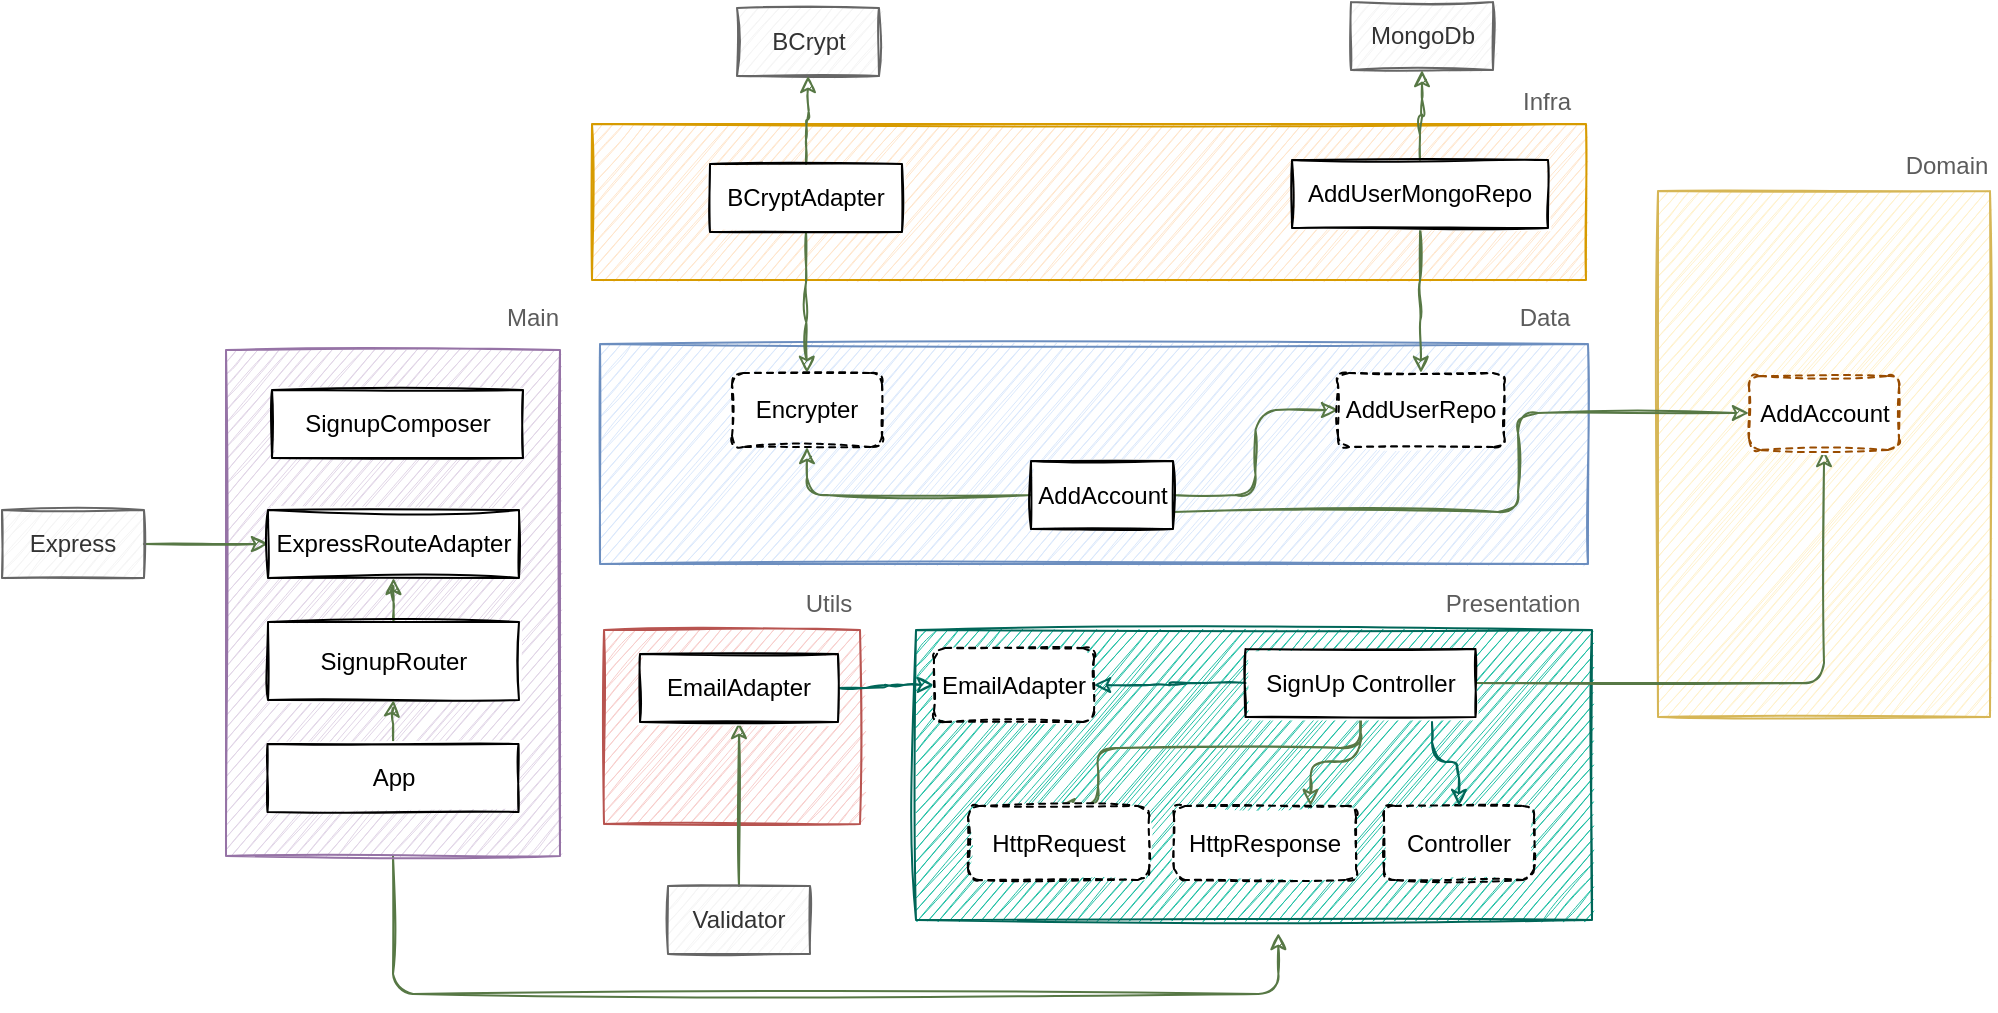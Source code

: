 <mxfile version="14.6.6" type="github">
  <diagram id="7C1zHKz_L_XaID7tGxn1" name="Page-1">
    <mxGraphModel dx="1613" dy="1683" grid="0" gridSize="10" guides="1" tooltips="1" connect="1" arrows="1" fold="1" page="1" pageScale="1" pageWidth="827" pageHeight="1169" math="0" shadow="0">
      <root>
        <mxCell id="0" />
        <mxCell id="1" parent="0" />
        <mxCell id="nDdKCuJg6omg3RGkGIXK-39" value="" style="rounded=0;whiteSpace=wrap;html=1;sketch=1;strokeColor=#d79b00;fillColor=#ffe6cc;" vertex="1" parent="1">
          <mxGeometry x="145" y="-45" width="497" height="78" as="geometry" />
        </mxCell>
        <mxCell id="nDdKCuJg6omg3RGkGIXK-74" style="edgeStyle=orthogonalEdgeStyle;rounded=1;sketch=1;orthogonalLoop=1;jettySize=auto;html=1;fontColor=#5C5C5C;strokeColor=#577845;fillColor=#21C0A5;entryX=0.536;entryY=1.045;entryDx=0;entryDy=0;entryPerimeter=0;exitX=0.5;exitY=1;exitDx=0;exitDy=0;" edge="1" parent="1" source="nDdKCuJg6omg3RGkGIXK-52" target="nDdKCuJg6omg3RGkGIXK-4">
          <mxGeometry relative="1" as="geometry">
            <mxPoint x="45.5" y="445" as="targetPoint" />
            <Array as="points">
              <mxPoint x="46" y="390" />
              <mxPoint x="488" y="390" />
            </Array>
          </mxGeometry>
        </mxCell>
        <mxCell id="nDdKCuJg6omg3RGkGIXK-52" value="" style="rounded=0;whiteSpace=wrap;html=1;sketch=1;strokeColor=#9673a6;fillColor=#e1d5e7;" vertex="1" parent="1">
          <mxGeometry x="-38" y="68" width="167" height="253" as="geometry" />
        </mxCell>
        <mxCell id="nDdKCuJg6omg3RGkGIXK-4" value="" style="rounded=0;whiteSpace=wrap;html=1;sketch=1;fontColor=#5C5C5C;strokeColor=#006658;fillColor=#21C0A5;" vertex="1" parent="1">
          <mxGeometry x="307" y="208" width="338" height="145" as="geometry" />
        </mxCell>
        <mxCell id="nDdKCuJg6omg3RGkGIXK-5" value="Presentation" style="text;html=1;align=center;verticalAlign=middle;resizable=0;points=[];autosize=1;strokeColor=none;fontColor=#5C5C5C;" vertex="1" parent="1">
          <mxGeometry x="566" y="186" width="77" height="18" as="geometry" />
        </mxCell>
        <mxCell id="nDdKCuJg6omg3RGkGIXK-6" value="" style="rounded=0;whiteSpace=wrap;html=1;sketch=1;strokeColor=#6c8ebf;fillColor=#dae8fc;" vertex="1" parent="1">
          <mxGeometry x="149" y="65" width="494" height="110" as="geometry" />
        </mxCell>
        <mxCell id="nDdKCuJg6omg3RGkGIXK-7" value="Data" style="text;html=1;align=center;verticalAlign=middle;resizable=0;points=[];autosize=1;strokeColor=none;fontColor=#5C5C5C;" vertex="1" parent="1">
          <mxGeometry x="601" y="42" width="40" height="20" as="geometry" />
        </mxCell>
        <mxCell id="nDdKCuJg6omg3RGkGIXK-8" value="" style="rounded=0;whiteSpace=wrap;html=1;sketch=1;strokeColor=#d6b656;fillColor=#fff2cc;" vertex="1" parent="1">
          <mxGeometry x="678" y="-11.5" width="166" height="263" as="geometry" />
        </mxCell>
        <mxCell id="nDdKCuJg6omg3RGkGIXK-9" value="" style="rounded=0;whiteSpace=wrap;html=1;sketch=1;strokeColor=#b85450;fillColor=#f8cecc;" vertex="1" parent="1">
          <mxGeometry x="151" y="208" width="128" height="97" as="geometry" />
        </mxCell>
        <mxCell id="nDdKCuJg6omg3RGkGIXK-10" value="Domain" style="text;html=1;align=center;verticalAlign=middle;resizable=0;points=[];autosize=1;strokeColor=none;fontColor=#5C5C5C;" vertex="1" parent="1">
          <mxGeometry x="796" y="-33" width="51" height="18" as="geometry" />
        </mxCell>
        <mxCell id="nDdKCuJg6omg3RGkGIXK-11" value="Utils" style="text;html=1;align=center;verticalAlign=middle;resizable=0;points=[];autosize=1;strokeColor=none;fontColor=#5C5C5C;" vertex="1" parent="1">
          <mxGeometry x="246" y="186" width="33" height="18" as="geometry" />
        </mxCell>
        <mxCell id="nDdKCuJg6omg3RGkGIXK-18" style="edgeStyle=orthogonalEdgeStyle;rounded=1;sketch=1;orthogonalLoop=1;jettySize=auto;html=1;exitX=0.5;exitY=1;exitDx=0;exitDy=0;entryX=0.5;entryY=0;entryDx=0;entryDy=0;fontColor=#5C5C5C;strokeColor=#006658;fillColor=#21C0A5;" edge="1" parent="1" source="nDdKCuJg6omg3RGkGIXK-17">
          <mxGeometry relative="1" as="geometry">
            <mxPoint x="447" y="484" as="targetPoint" />
          </mxGeometry>
        </mxCell>
        <mxCell id="nDdKCuJg6omg3RGkGIXK-19" value="Controller" style="rounded=1;whiteSpace=wrap;html=1;sketch=1;dashed=1;shadow=0;" vertex="1" parent="1">
          <mxGeometry x="541" y="296" width="75" height="37" as="geometry" />
        </mxCell>
        <mxCell id="nDdKCuJg6omg3RGkGIXK-22" style="edgeStyle=orthogonalEdgeStyle;rounded=1;sketch=1;orthogonalLoop=1;jettySize=auto;html=1;exitX=0.811;exitY=1.074;exitDx=0;exitDy=0;entryX=0.5;entryY=0;entryDx=0;entryDy=0;fontColor=#5C5C5C;strokeColor=#006658;fillColor=#21C0A5;exitPerimeter=0;" edge="1" parent="1" source="nDdKCuJg6omg3RGkGIXK-21" target="nDdKCuJg6omg3RGkGIXK-19">
          <mxGeometry relative="1" as="geometry">
            <Array as="points">
              <mxPoint x="565" y="274" />
              <mxPoint x="579" y="274" />
            </Array>
          </mxGeometry>
        </mxCell>
        <mxCell id="nDdKCuJg6omg3RGkGIXK-32" style="edgeStyle=orthogonalEdgeStyle;rounded=1;sketch=1;orthogonalLoop=1;jettySize=auto;html=1;exitX=0;exitY=0.5;exitDx=0;exitDy=0;entryX=1;entryY=0.5;entryDx=0;entryDy=0;fontColor=#5C5C5C;strokeColor=#006658;fillColor=#21C0A5;" edge="1" parent="1" source="nDdKCuJg6omg3RGkGIXK-21" target="nDdKCuJg6omg3RGkGIXK-31">
          <mxGeometry relative="1" as="geometry" />
        </mxCell>
        <mxCell id="nDdKCuJg6omg3RGkGIXK-57" style="edgeStyle=orthogonalEdgeStyle;rounded=1;sketch=1;orthogonalLoop=1;jettySize=auto;html=1;entryX=0.5;entryY=1;entryDx=0;entryDy=0;fontColor=#5C5C5C;strokeColor=#577845;fillColor=#21C0A5;" edge="1" parent="1" source="nDdKCuJg6omg3RGkGIXK-21" target="nDdKCuJg6omg3RGkGIXK-23">
          <mxGeometry relative="1" as="geometry" />
        </mxCell>
        <mxCell id="nDdKCuJg6omg3RGkGIXK-77" style="edgeStyle=orthogonalEdgeStyle;rounded=1;sketch=1;orthogonalLoop=1;jettySize=auto;html=1;entryX=0.75;entryY=0;entryDx=0;entryDy=0;fontColor=#5C5C5C;strokeColor=#577845;fillColor=#21C0A5;" edge="1" parent="1" source="nDdKCuJg6omg3RGkGIXK-21" target="nDdKCuJg6omg3RGkGIXK-76">
          <mxGeometry relative="1" as="geometry" />
        </mxCell>
        <mxCell id="nDdKCuJg6omg3RGkGIXK-78" style="edgeStyle=orthogonalEdgeStyle;rounded=1;sketch=1;orthogonalLoop=1;jettySize=auto;html=1;entryX=0.5;entryY=0;entryDx=0;entryDy=0;fontColor=#5C5C5C;strokeColor=#577845;fillColor=#21C0A5;" edge="1" parent="1" source="nDdKCuJg6omg3RGkGIXK-21" target="nDdKCuJg6omg3RGkGIXK-75">
          <mxGeometry relative="1" as="geometry">
            <Array as="points">
              <mxPoint x="529" y="267" />
              <mxPoint x="398" y="267" />
            </Array>
          </mxGeometry>
        </mxCell>
        <mxCell id="nDdKCuJg6omg3RGkGIXK-21" value="SignUp Controller" style="rounded=0;whiteSpace=wrap;html=1;sketch=1;" vertex="1" parent="1">
          <mxGeometry x="471.75" y="217.5" width="115" height="34" as="geometry" />
        </mxCell>
        <mxCell id="nDdKCuJg6omg3RGkGIXK-23" value="AddAccount" style="rounded=1;whiteSpace=wrap;html=1;sketch=1;dashed=1;shadow=0;strokeColor=#994C00;" vertex="1" parent="1">
          <mxGeometry x="723.5" y="81" width="75" height="37" as="geometry" />
        </mxCell>
        <mxCell id="nDdKCuJg6omg3RGkGIXK-24" value="MongoDb" style="rounded=0;whiteSpace=wrap;html=1;sketch=1;fillColor=#f5f5f5;strokeColor=#666666;fontColor=#333333;" vertex="1" parent="1">
          <mxGeometry x="524.5" y="-106" width="71" height="34" as="geometry" />
        </mxCell>
        <mxCell id="nDdKCuJg6omg3RGkGIXK-61" style="edgeStyle=orthogonalEdgeStyle;rounded=1;sketch=1;orthogonalLoop=1;jettySize=auto;html=1;entryX=0.5;entryY=1;entryDx=0;entryDy=0;fontColor=#5C5C5C;strokeColor=#577845;fillColor=#21C0A5;" edge="1" parent="1" source="nDdKCuJg6omg3RGkGIXK-25" target="nDdKCuJg6omg3RGkGIXK-29">
          <mxGeometry relative="1" as="geometry" />
        </mxCell>
        <mxCell id="nDdKCuJg6omg3RGkGIXK-25" value="Validator" style="rounded=0;whiteSpace=wrap;html=1;sketch=1;fillColor=#f5f5f5;strokeColor=#666666;fontColor=#333333;" vertex="1" parent="1">
          <mxGeometry x="183" y="336" width="71" height="34" as="geometry" />
        </mxCell>
        <mxCell id="nDdKCuJg6omg3RGkGIXK-26" value="BCrypt" style="rounded=0;whiteSpace=wrap;html=1;sketch=1;fillColor=#f5f5f5;strokeColor=#666666;fontColor=#333333;" vertex="1" parent="1">
          <mxGeometry x="217.5" y="-103" width="71" height="34" as="geometry" />
        </mxCell>
        <mxCell id="nDdKCuJg6omg3RGkGIXK-33" style="edgeStyle=orthogonalEdgeStyle;rounded=1;sketch=1;orthogonalLoop=1;jettySize=auto;html=1;exitX=1;exitY=0.5;exitDx=0;exitDy=0;fontColor=#5C5C5C;strokeColor=#006658;fillColor=#21C0A5;" edge="1" parent="1" source="nDdKCuJg6omg3RGkGIXK-29" target="nDdKCuJg6omg3RGkGIXK-31">
          <mxGeometry relative="1" as="geometry" />
        </mxCell>
        <mxCell id="nDdKCuJg6omg3RGkGIXK-29" value="EmailAdapter" style="rounded=0;whiteSpace=wrap;html=1;sketch=1;" vertex="1" parent="1">
          <mxGeometry x="169" y="220" width="99" height="34" as="geometry" />
        </mxCell>
        <mxCell id="nDdKCuJg6omg3RGkGIXK-31" value="EmailAdapter" style="rounded=1;whiteSpace=wrap;html=1;sketch=1;dashed=1;shadow=0;" vertex="1" parent="1">
          <mxGeometry x="316" y="217" width="80" height="37" as="geometry" />
        </mxCell>
        <mxCell id="nDdKCuJg6omg3RGkGIXK-43" style="edgeStyle=orthogonalEdgeStyle;rounded=1;sketch=1;orthogonalLoop=1;jettySize=auto;html=1;fontColor=#5C5C5C;strokeColor=#577845;fillColor=#21C0A5;" edge="1" parent="1" source="nDdKCuJg6omg3RGkGIXK-37" target="nDdKCuJg6omg3RGkGIXK-41">
          <mxGeometry relative="1" as="geometry" />
        </mxCell>
        <mxCell id="nDdKCuJg6omg3RGkGIXK-59" style="edgeStyle=orthogonalEdgeStyle;rounded=1;sketch=1;orthogonalLoop=1;jettySize=auto;html=1;entryX=0;entryY=0.5;entryDx=0;entryDy=0;fontColor=#5C5C5C;strokeColor=#577845;fillColor=#21C0A5;" edge="1" parent="1" source="nDdKCuJg6omg3RGkGIXK-37" target="nDdKCuJg6omg3RGkGIXK-23">
          <mxGeometry relative="1" as="geometry">
            <Array as="points">
              <mxPoint x="608" y="149" />
              <mxPoint x="608" y="100" />
            </Array>
          </mxGeometry>
        </mxCell>
        <mxCell id="nDdKCuJg6omg3RGkGIXK-60" style="edgeStyle=orthogonalEdgeStyle;rounded=1;sketch=1;orthogonalLoop=1;jettySize=auto;html=1;entryX=0;entryY=0.5;entryDx=0;entryDy=0;fontColor=#5C5C5C;strokeColor=#577845;fillColor=#21C0A5;" edge="1" parent="1" source="nDdKCuJg6omg3RGkGIXK-37" target="nDdKCuJg6omg3RGkGIXK-48">
          <mxGeometry relative="1" as="geometry" />
        </mxCell>
        <mxCell id="nDdKCuJg6omg3RGkGIXK-37" value="AddAccount" style="rounded=0;whiteSpace=wrap;html=1;sketch=1;" vertex="1" parent="1">
          <mxGeometry x="364.5" y="123.5" width="71" height="34" as="geometry" />
        </mxCell>
        <mxCell id="nDdKCuJg6omg3RGkGIXK-44" style="edgeStyle=orthogonalEdgeStyle;rounded=1;sketch=1;orthogonalLoop=1;jettySize=auto;html=1;fontColor=#5C5C5C;strokeColor=#577845;fillColor=#21C0A5;" edge="1" parent="1" source="nDdKCuJg6omg3RGkGIXK-40" target="nDdKCuJg6omg3RGkGIXK-41">
          <mxGeometry relative="1" as="geometry" />
        </mxCell>
        <mxCell id="nDdKCuJg6omg3RGkGIXK-45" style="edgeStyle=orthogonalEdgeStyle;rounded=1;sketch=1;orthogonalLoop=1;jettySize=auto;html=1;fontColor=#5C5C5C;strokeColor=#577845;fillColor=#21C0A5;" edge="1" parent="1" source="nDdKCuJg6omg3RGkGIXK-40" target="nDdKCuJg6omg3RGkGIXK-26">
          <mxGeometry relative="1" as="geometry" />
        </mxCell>
        <mxCell id="nDdKCuJg6omg3RGkGIXK-40" value="BCryptAdapter" style="rounded=0;whiteSpace=wrap;html=1;sketch=1;" vertex="1" parent="1">
          <mxGeometry x="204" y="-25" width="96" height="34" as="geometry" />
        </mxCell>
        <mxCell id="nDdKCuJg6omg3RGkGIXK-41" value="Encrypter" style="rounded=1;whiteSpace=wrap;html=1;sketch=1;dashed=1;shadow=0;" vertex="1" parent="1">
          <mxGeometry x="215" y="79.5" width="75" height="37" as="geometry" />
        </mxCell>
        <mxCell id="nDdKCuJg6omg3RGkGIXK-46" value="Infra" style="text;html=1;align=center;verticalAlign=middle;resizable=0;points=[];autosize=1;strokeColor=none;fontColor=#5C5C5C;" vertex="1" parent="1">
          <mxGeometry x="605" y="-65" width="34" height="18" as="geometry" />
        </mxCell>
        <mxCell id="nDdKCuJg6omg3RGkGIXK-51" style="edgeStyle=orthogonalEdgeStyle;rounded=1;sketch=1;orthogonalLoop=1;jettySize=auto;html=1;fontColor=#5C5C5C;strokeColor=#577845;fillColor=#21C0A5;" edge="1" parent="1" source="nDdKCuJg6omg3RGkGIXK-47" target="nDdKCuJg6omg3RGkGIXK-24">
          <mxGeometry relative="1" as="geometry" />
        </mxCell>
        <mxCell id="nDdKCuJg6omg3RGkGIXK-56" style="edgeStyle=orthogonalEdgeStyle;rounded=1;sketch=1;orthogonalLoop=1;jettySize=auto;html=1;fontColor=#5C5C5C;strokeColor=#577845;fillColor=#21C0A5;" edge="1" parent="1" source="nDdKCuJg6omg3RGkGIXK-47" target="nDdKCuJg6omg3RGkGIXK-48">
          <mxGeometry relative="1" as="geometry" />
        </mxCell>
        <mxCell id="nDdKCuJg6omg3RGkGIXK-47" value="AddUserMongoRepo" style="rounded=0;whiteSpace=wrap;html=1;sketch=1;" vertex="1" parent="1">
          <mxGeometry x="495" y="-27" width="128" height="34" as="geometry" />
        </mxCell>
        <mxCell id="nDdKCuJg6omg3RGkGIXK-48" value="AddUserRepo" style="rounded=1;whiteSpace=wrap;html=1;sketch=1;dashed=1;shadow=0;" vertex="1" parent="1">
          <mxGeometry x="518" y="79.5" width="83" height="37" as="geometry" />
        </mxCell>
        <mxCell id="nDdKCuJg6omg3RGkGIXK-53" value="Main" style="text;html=1;align=center;verticalAlign=middle;resizable=0;points=[];autosize=1;strokeColor=none;fontColor=#5C5C5C;" vertex="1" parent="1">
          <mxGeometry x="97" y="43" width="36" height="18" as="geometry" />
        </mxCell>
        <mxCell id="nDdKCuJg6omg3RGkGIXK-64" style="edgeStyle=orthogonalEdgeStyle;rounded=1;sketch=1;orthogonalLoop=1;jettySize=auto;html=1;entryX=0;entryY=0.5;entryDx=0;entryDy=0;fontColor=#5C5C5C;strokeColor=#577845;fillColor=#21C0A5;" edge="1" parent="1" source="nDdKCuJg6omg3RGkGIXK-62" target="nDdKCuJg6omg3RGkGIXK-63">
          <mxGeometry relative="1" as="geometry" />
        </mxCell>
        <mxCell id="nDdKCuJg6omg3RGkGIXK-62" value="Express" style="rounded=0;whiteSpace=wrap;html=1;sketch=1;fillColor=#f5f5f5;strokeColor=#666666;fontColor=#333333;" vertex="1" parent="1">
          <mxGeometry x="-150" y="148" width="71" height="34" as="geometry" />
        </mxCell>
        <mxCell id="nDdKCuJg6omg3RGkGIXK-63" value="ExpressRouteAdapter" style="rounded=0;whiteSpace=wrap;html=1;sketch=1;" vertex="1" parent="1">
          <mxGeometry x="-17" y="148" width="125.5" height="34" as="geometry" />
        </mxCell>
        <mxCell id="nDdKCuJg6omg3RGkGIXK-65" value="SignupComposer" style="rounded=0;whiteSpace=wrap;html=1;sketch=1;" vertex="1" parent="1">
          <mxGeometry x="-15" y="88" width="125.5" height="34" as="geometry" />
        </mxCell>
        <mxCell id="nDdKCuJg6omg3RGkGIXK-69" style="edgeStyle=orthogonalEdgeStyle;rounded=1;sketch=1;orthogonalLoop=1;jettySize=auto;html=1;entryX=0.5;entryY=1;entryDx=0;entryDy=0;fontColor=#5C5C5C;strokeColor=#577845;fillColor=#21C0A5;" edge="1" parent="1" source="nDdKCuJg6omg3RGkGIXK-66" target="nDdKCuJg6omg3RGkGIXK-63">
          <mxGeometry relative="1" as="geometry" />
        </mxCell>
        <mxCell id="nDdKCuJg6omg3RGkGIXK-66" value="SignupRouter" style="rounded=0;whiteSpace=wrap;html=1;sketch=1;" vertex="1" parent="1">
          <mxGeometry x="-17" y="204" width="125.5" height="39" as="geometry" />
        </mxCell>
        <mxCell id="nDdKCuJg6omg3RGkGIXK-71" style="edgeStyle=orthogonalEdgeStyle;rounded=1;sketch=1;orthogonalLoop=1;jettySize=auto;html=1;fontColor=#5C5C5C;strokeColor=#577845;fillColor=#21C0A5;" edge="1" parent="1" source="nDdKCuJg6omg3RGkGIXK-67" target="nDdKCuJg6omg3RGkGIXK-66">
          <mxGeometry relative="1" as="geometry" />
        </mxCell>
        <mxCell id="nDdKCuJg6omg3RGkGIXK-67" value="App" style="rounded=0;whiteSpace=wrap;html=1;sketch=1;" vertex="1" parent="1">
          <mxGeometry x="-17.25" y="265" width="125.5" height="34" as="geometry" />
        </mxCell>
        <mxCell id="nDdKCuJg6omg3RGkGIXK-75" value="HttpRequest" style="rounded=1;whiteSpace=wrap;html=1;sketch=1;dashed=1;shadow=0;" vertex="1" parent="1">
          <mxGeometry x="333" y="296" width="90.5" height="37" as="geometry" />
        </mxCell>
        <mxCell id="nDdKCuJg6omg3RGkGIXK-76" value="HttpResponse" style="rounded=1;whiteSpace=wrap;html=1;sketch=1;dashed=1;shadow=0;" vertex="1" parent="1">
          <mxGeometry x="436" y="296" width="91" height="37" as="geometry" />
        </mxCell>
      </root>
    </mxGraphModel>
  </diagram>
</mxfile>
